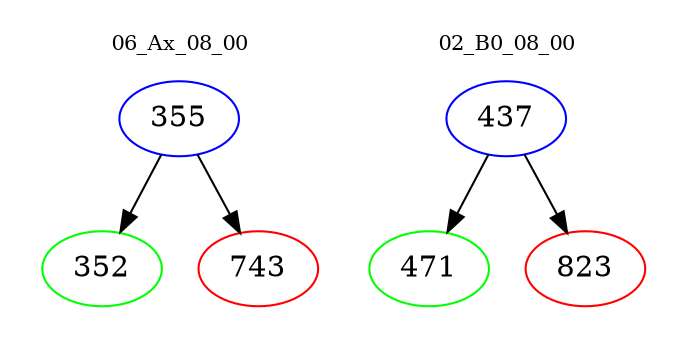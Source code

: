 digraph{
subgraph cluster_0 {
color = white
label = "06_Ax_08_00";
fontsize=10;
T0_355 [label="355", color="blue"]
T0_355 -> T0_352 [color="black"]
T0_352 [label="352", color="green"]
T0_355 -> T0_743 [color="black"]
T0_743 [label="743", color="red"]
}
subgraph cluster_1 {
color = white
label = "02_B0_08_00";
fontsize=10;
T1_437 [label="437", color="blue"]
T1_437 -> T1_471 [color="black"]
T1_471 [label="471", color="green"]
T1_437 -> T1_823 [color="black"]
T1_823 [label="823", color="red"]
}
}
